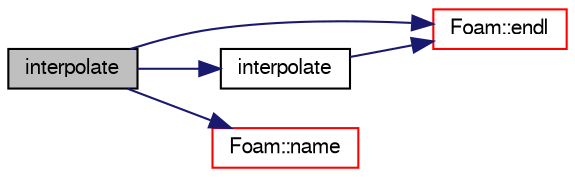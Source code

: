 digraph "interpolate"
{
  bgcolor="transparent";
  edge [fontname="FreeSans",fontsize="10",labelfontname="FreeSans",labelfontsize="10"];
  node [fontname="FreeSans",fontsize="10",shape=record];
  rankdir="LR";
  Node27131 [label="interpolate",height=0.2,width=0.4,color="black", fillcolor="grey75", style="filled", fontcolor="black"];
  Node27131 -> Node27132 [color="midnightblue",fontsize="10",style="solid",fontname="FreeSans"];
  Node27132 [label="Foam::endl",height=0.2,width=0.4,color="red",URL="$a21124.html#a2db8fe02a0d3909e9351bb4275b23ce4",tooltip="Add newline and flush stream. "];
  Node27131 -> Node27134 [color="midnightblue",fontsize="10",style="solid",fontname="FreeSans"];
  Node27134 [label="interpolate",height=0.2,width=0.4,color="black",URL="$a21134.html#addbc18784300dd0955a9bf79f8e2c43b"];
  Node27134 -> Node27132 [color="midnightblue",fontsize="10",style="solid",fontname="FreeSans"];
  Node27131 -> Node27135 [color="midnightblue",fontsize="10",style="solid",fontname="FreeSans"];
  Node27135 [label="Foam::name",height=0.2,width=0.4,color="red",URL="$a21124.html#adcb0df2bd4953cb6bb390272d8263c3a",tooltip="Return a string representation of a complex. "];
}
